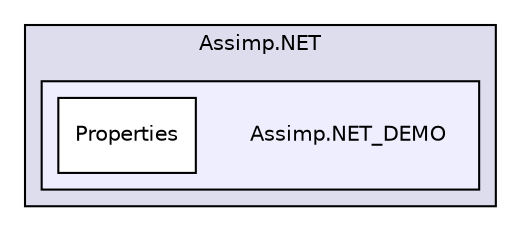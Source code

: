 digraph "assimp/assimp-3.1.1/port/Assimp.NET/Assimp.NET_DEMO" {
  compound=true
  node [ fontsize="10", fontname="Helvetica"];
  edge [ labelfontsize="10", labelfontname="Helvetica"];
  subgraph clusterdir_a7fc954bec2b5c34eccb48d9fb6af4a1 {
    graph [ bgcolor="#ddddee", pencolor="black", label="Assimp.NET" fontname="Helvetica", fontsize="10", URL="dir_a7fc954bec2b5c34eccb48d9fb6af4a1.html"]
  subgraph clusterdir_989d0cfc68066bd1d34d896b79aae94a {
    graph [ bgcolor="#eeeeff", pencolor="black", label="" URL="dir_989d0cfc68066bd1d34d896b79aae94a.html"];
    dir_989d0cfc68066bd1d34d896b79aae94a [shape=plaintext label="Assimp.NET_DEMO"];
    dir_cb04c53e888417af39e81c34c62479aa [shape=box label="Properties" color="black" fillcolor="white" style="filled" URL="dir_cb04c53e888417af39e81c34c62479aa.html"];
  }
  }
}
